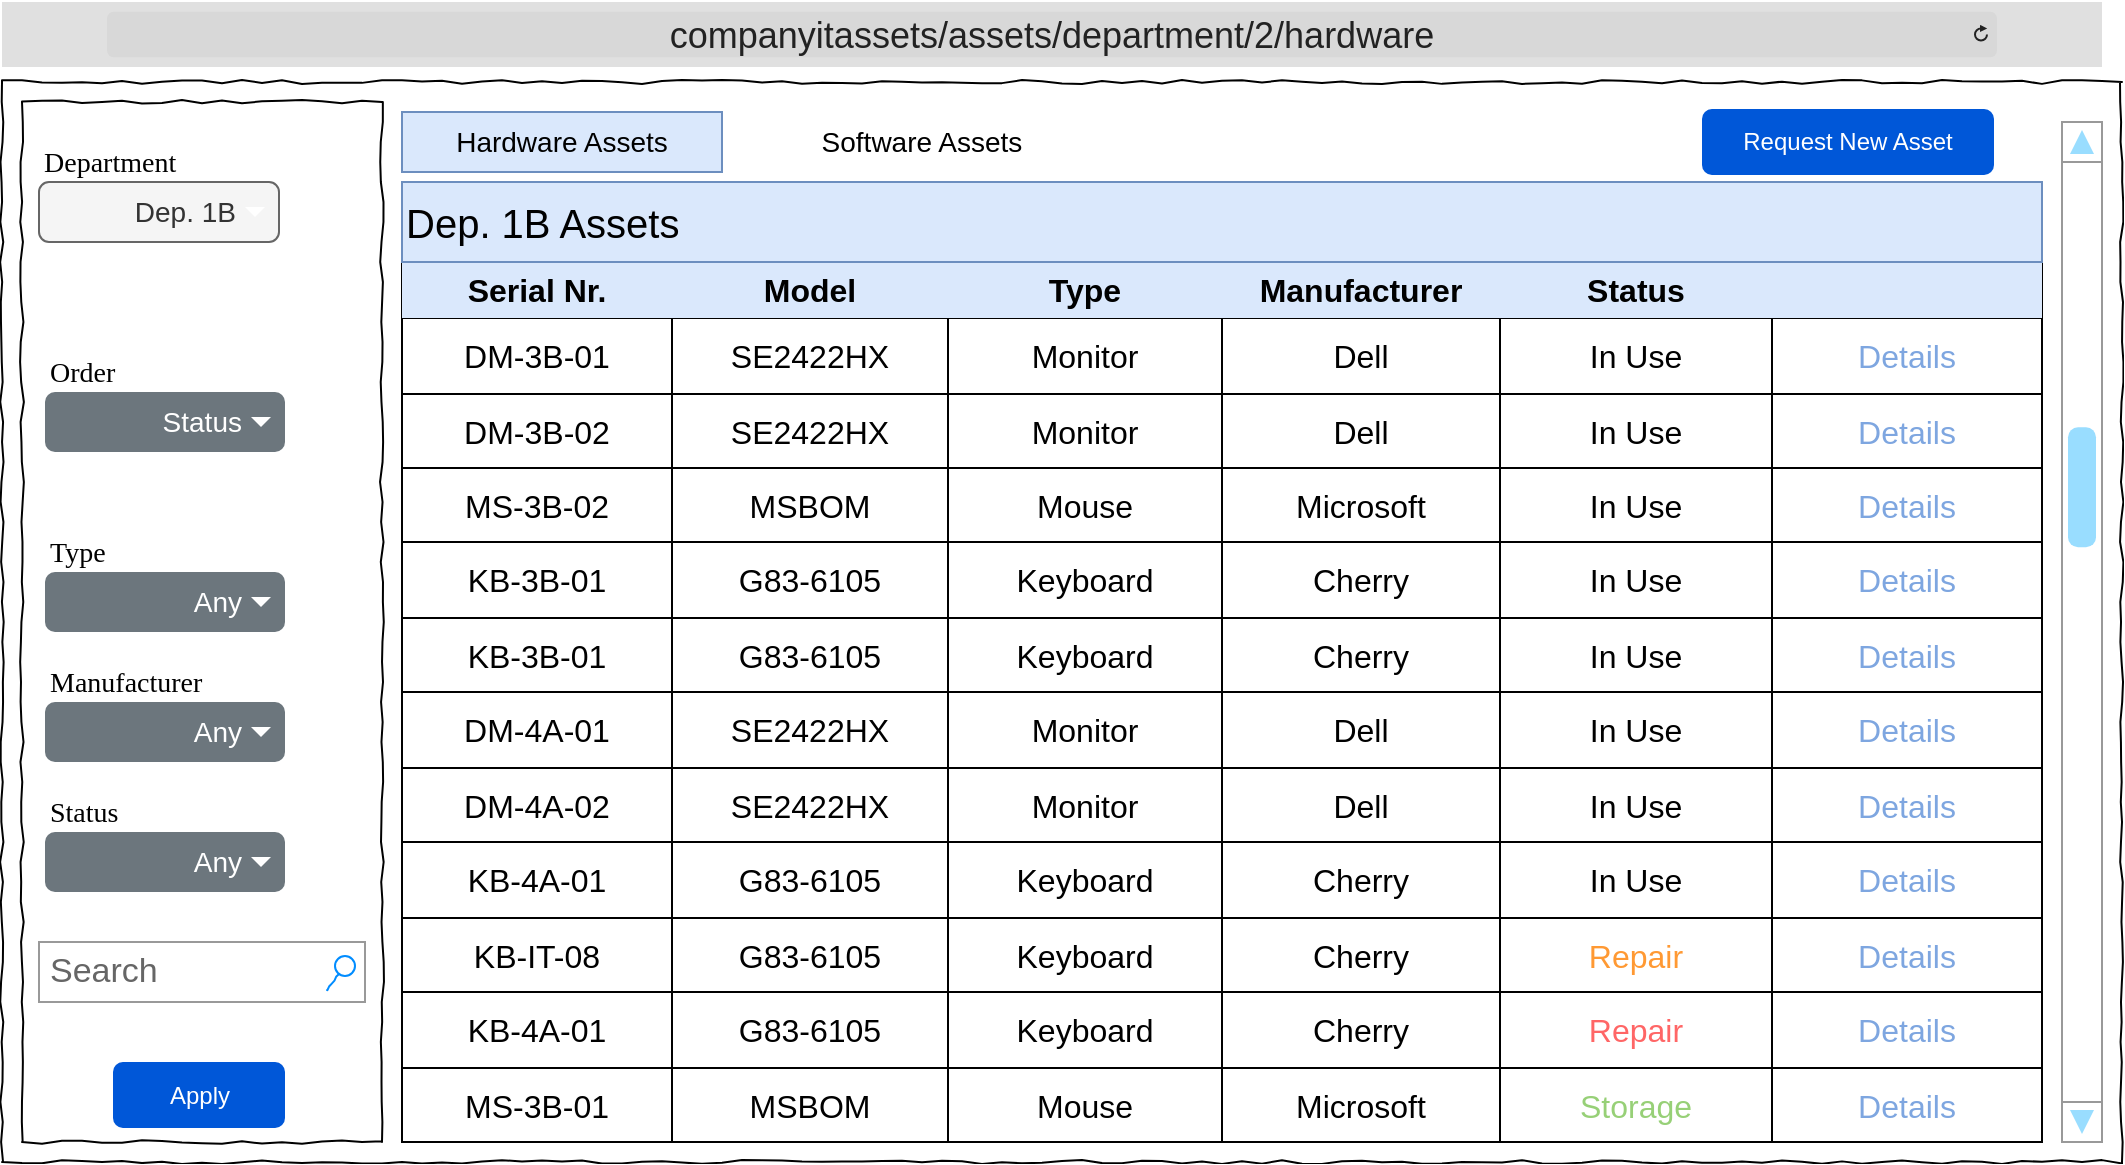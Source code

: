 <mxfile version="26.0.11">
  <diagram name="Page-1" id="03018318-947c-dd8e-b7a3-06fadd420f32">
    <mxGraphModel dx="3354" dy="1258" grid="1" gridSize="10" guides="1" tooltips="1" connect="1" arrows="1" fold="1" page="1" pageScale="1" pageWidth="1100" pageHeight="850" background="none" math="0" shadow="0">
      <root>
        <mxCell id="0" />
        <mxCell id="1" parent="0" />
        <mxCell id="677b7b8949515195-10" value="" style="whiteSpace=wrap;html=1;rounded=0;shadow=0;labelBackgroundColor=none;strokeWidth=1;fillColor=none;fontFamily=Verdana;fontSize=12;align=center;comic=1;" parent="1" vertex="1">
          <mxGeometry x="30" y="50" width="180" height="520" as="geometry" />
        </mxCell>
        <mxCell id="677b7b8949515195-1" value="" style="whiteSpace=wrap;html=1;rounded=0;shadow=0;labelBackgroundColor=none;strokeColor=#000000;strokeWidth=1;fillColor=none;fontFamily=Verdana;fontSize=12;fontColor=#000000;align=center;comic=1;" parent="1" vertex="1">
          <mxGeometry x="20" y="40" width="1060" height="540" as="geometry" />
        </mxCell>
        <mxCell id="677b7b8949515195-3" value="Search" style="strokeWidth=1;shadow=0;dashed=0;align=center;html=1;shape=mxgraph.mockup.forms.searchBox;strokeColor=#999999;mainText=;strokeColor2=#008cff;fontColor=#666666;fontSize=17;align=left;spacingLeft=3;rounded=0;labelBackgroundColor=none;comic=1;" parent="1" vertex="1">
          <mxGeometry x="38.5" y="470" width="163" height="30" as="geometry" />
        </mxCell>
        <mxCell id="q4BZEvWAXVgxHDnkbYNj-4" value="" style="shape=table;startSize=0;container=1;collapsible=0;childLayout=tableLayout;strokeColor=default;fontSize=16;fontStyle=1" parent="1" vertex="1">
          <mxGeometry x="220" y="130" width="820" height="440" as="geometry" />
        </mxCell>
        <mxCell id="q4BZEvWAXVgxHDnkbYNj-5" value="" style="shape=tableRow;horizontal=0;startSize=0;swimlaneHead=0;swimlaneBody=0;strokeColor=inherit;top=0;left=0;bottom=0;right=0;collapsible=0;dropTarget=0;fillColor=none;points=[[0,0.5],[1,0.5]];portConstraint=eastwest;fontSize=16;" parent="q4BZEvWAXVgxHDnkbYNj-4" vertex="1">
          <mxGeometry width="820" height="28" as="geometry" />
        </mxCell>
        <mxCell id="q4BZEvWAXVgxHDnkbYNj-26" value="&lt;b&gt;Serial Nr.&lt;/b&gt;" style="shape=partialRectangle;html=1;whiteSpace=wrap;connectable=0;strokeColor=#6c8ebf;overflow=hidden;fillColor=#dae8fc;top=0;left=0;bottom=0;right=0;pointerEvents=1;fontSize=16;" parent="q4BZEvWAXVgxHDnkbYNj-5" vertex="1">
          <mxGeometry width="135" height="28" as="geometry">
            <mxRectangle width="135" height="28" as="alternateBounds" />
          </mxGeometry>
        </mxCell>
        <mxCell id="q4BZEvWAXVgxHDnkbYNj-6" value="&lt;b&gt;Model&lt;/b&gt;" style="shape=partialRectangle;html=1;whiteSpace=wrap;connectable=0;strokeColor=#6c8ebf;overflow=hidden;fillColor=#dae8fc;top=0;left=0;bottom=0;right=0;pointerEvents=1;fontSize=16;" parent="q4BZEvWAXVgxHDnkbYNj-5" vertex="1">
          <mxGeometry x="135" width="138" height="28" as="geometry">
            <mxRectangle width="138" height="28" as="alternateBounds" />
          </mxGeometry>
        </mxCell>
        <mxCell id="q4BZEvWAXVgxHDnkbYNj-29" value="&lt;b&gt;Type&lt;/b&gt;" style="shape=partialRectangle;html=1;whiteSpace=wrap;connectable=0;strokeColor=#6c8ebf;overflow=hidden;fillColor=#dae8fc;top=0;left=0;bottom=0;right=0;pointerEvents=1;fontSize=16;" parent="q4BZEvWAXVgxHDnkbYNj-5" vertex="1">
          <mxGeometry x="273" width="137" height="28" as="geometry">
            <mxRectangle width="137" height="28" as="alternateBounds" />
          </mxGeometry>
        </mxCell>
        <mxCell id="q4BZEvWAXVgxHDnkbYNj-7" value="&lt;b&gt;Manufacturer&lt;/b&gt;" style="shape=partialRectangle;html=1;whiteSpace=wrap;connectable=0;strokeColor=#6c8ebf;overflow=hidden;fillColor=#dae8fc;top=0;left=0;bottom=0;right=0;pointerEvents=1;fontSize=16;" parent="q4BZEvWAXVgxHDnkbYNj-5" vertex="1">
          <mxGeometry x="410" width="139" height="28" as="geometry">
            <mxRectangle width="139" height="28" as="alternateBounds" />
          </mxGeometry>
        </mxCell>
        <mxCell id="q4BZEvWAXVgxHDnkbYNj-8" value="&lt;b&gt;Status&lt;/b&gt;" style="shape=partialRectangle;html=1;whiteSpace=wrap;connectable=0;strokeColor=#6c8ebf;overflow=hidden;fillColor=#dae8fc;top=0;left=0;bottom=0;right=0;pointerEvents=1;fontSize=16;" parent="q4BZEvWAXVgxHDnkbYNj-5" vertex="1">
          <mxGeometry x="549" width="136" height="28" as="geometry">
            <mxRectangle width="136" height="28" as="alternateBounds" />
          </mxGeometry>
        </mxCell>
        <mxCell id="q4BZEvWAXVgxHDnkbYNj-20" style="shape=partialRectangle;html=1;whiteSpace=wrap;connectable=0;strokeColor=#6c8ebf;overflow=hidden;fillColor=#dae8fc;top=0;left=0;bottom=0;right=0;pointerEvents=1;fontSize=16;" parent="q4BZEvWAXVgxHDnkbYNj-5" vertex="1">
          <mxGeometry x="685" width="135" height="28" as="geometry">
            <mxRectangle width="135" height="28" as="alternateBounds" />
          </mxGeometry>
        </mxCell>
        <mxCell id="q4BZEvWAXVgxHDnkbYNj-9" value="" style="shape=tableRow;horizontal=0;startSize=0;swimlaneHead=0;swimlaneBody=0;strokeColor=inherit;top=0;left=0;bottom=0;right=0;collapsible=0;dropTarget=0;fillColor=none;points=[[0,0.5],[1,0.5]];portConstraint=eastwest;fontSize=16;" parent="q4BZEvWAXVgxHDnkbYNj-4" vertex="1">
          <mxGeometry y="28" width="820" height="38" as="geometry" />
        </mxCell>
        <mxCell id="q4BZEvWAXVgxHDnkbYNj-27" value="DM-3B-01" style="shape=partialRectangle;html=1;whiteSpace=wrap;connectable=0;strokeColor=inherit;overflow=hidden;fillColor=none;top=0;left=0;bottom=0;right=0;pointerEvents=1;fontSize=16;" parent="q4BZEvWAXVgxHDnkbYNj-9" vertex="1">
          <mxGeometry width="135" height="38" as="geometry">
            <mxRectangle width="135" height="38" as="alternateBounds" />
          </mxGeometry>
        </mxCell>
        <mxCell id="q4BZEvWAXVgxHDnkbYNj-10" value="SE2422HX" style="shape=partialRectangle;html=1;whiteSpace=wrap;connectable=0;strokeColor=inherit;overflow=hidden;fillColor=none;top=0;left=0;bottom=0;right=0;pointerEvents=1;fontSize=16;" parent="q4BZEvWAXVgxHDnkbYNj-9" vertex="1">
          <mxGeometry x="135" width="138" height="38" as="geometry">
            <mxRectangle width="138" height="38" as="alternateBounds" />
          </mxGeometry>
        </mxCell>
        <mxCell id="q4BZEvWAXVgxHDnkbYNj-30" value="Monitor" style="shape=partialRectangle;html=1;whiteSpace=wrap;connectable=0;strokeColor=inherit;overflow=hidden;fillColor=none;top=0;left=0;bottom=0;right=0;pointerEvents=1;fontSize=16;" parent="q4BZEvWAXVgxHDnkbYNj-9" vertex="1">
          <mxGeometry x="273" width="137" height="38" as="geometry">
            <mxRectangle width="137" height="38" as="alternateBounds" />
          </mxGeometry>
        </mxCell>
        <mxCell id="q4BZEvWAXVgxHDnkbYNj-11" value="Dell" style="shape=partialRectangle;html=1;whiteSpace=wrap;connectable=0;strokeColor=inherit;overflow=hidden;fillColor=none;top=0;left=0;bottom=0;right=0;pointerEvents=1;fontSize=16;" parent="q4BZEvWAXVgxHDnkbYNj-9" vertex="1">
          <mxGeometry x="410" width="139" height="38" as="geometry">
            <mxRectangle width="139" height="38" as="alternateBounds" />
          </mxGeometry>
        </mxCell>
        <mxCell id="q4BZEvWAXVgxHDnkbYNj-12" value="In Use" style="shape=partialRectangle;html=1;whiteSpace=wrap;connectable=0;strokeColor=inherit;overflow=hidden;fillColor=none;top=0;left=0;bottom=0;right=0;pointerEvents=1;fontSize=16;" parent="q4BZEvWAXVgxHDnkbYNj-9" vertex="1">
          <mxGeometry x="549" width="136" height="38" as="geometry">
            <mxRectangle width="136" height="38" as="alternateBounds" />
          </mxGeometry>
        </mxCell>
        <mxCell id="q4BZEvWAXVgxHDnkbYNj-21" value="&lt;font color=&quot;#7ea6e0&quot;&gt;Details&lt;/font&gt;" style="shape=partialRectangle;html=1;whiteSpace=wrap;connectable=0;strokeColor=inherit;overflow=hidden;fillColor=none;top=0;left=0;bottom=0;right=0;pointerEvents=1;fontSize=16;" parent="q4BZEvWAXVgxHDnkbYNj-9" vertex="1">
          <mxGeometry x="685" width="135" height="38" as="geometry">
            <mxRectangle width="135" height="38" as="alternateBounds" />
          </mxGeometry>
        </mxCell>
        <mxCell id="q4BZEvWAXVgxHDnkbYNj-13" value="" style="shape=tableRow;horizontal=0;startSize=0;swimlaneHead=0;swimlaneBody=0;strokeColor=inherit;top=0;left=0;bottom=0;right=0;collapsible=0;dropTarget=0;fillColor=none;points=[[0,0.5],[1,0.5]];portConstraint=eastwest;fontSize=16;" parent="q4BZEvWAXVgxHDnkbYNj-4" vertex="1">
          <mxGeometry y="66" width="820" height="37" as="geometry" />
        </mxCell>
        <mxCell id="q4BZEvWAXVgxHDnkbYNj-28" value="DM-3B-02" style="shape=partialRectangle;html=1;whiteSpace=wrap;connectable=0;strokeColor=inherit;overflow=hidden;fillColor=none;top=0;left=0;bottom=0;right=0;pointerEvents=1;fontSize=16;" parent="q4BZEvWAXVgxHDnkbYNj-13" vertex="1">
          <mxGeometry width="135" height="37" as="geometry">
            <mxRectangle width="135" height="37" as="alternateBounds" />
          </mxGeometry>
        </mxCell>
        <mxCell id="q4BZEvWAXVgxHDnkbYNj-14" value="SE2422HX" style="shape=partialRectangle;html=1;whiteSpace=wrap;connectable=0;strokeColor=inherit;overflow=hidden;fillColor=none;top=0;left=0;bottom=0;right=0;pointerEvents=1;fontSize=16;" parent="q4BZEvWAXVgxHDnkbYNj-13" vertex="1">
          <mxGeometry x="135" width="138" height="37" as="geometry">
            <mxRectangle width="138" height="37" as="alternateBounds" />
          </mxGeometry>
        </mxCell>
        <mxCell id="q4BZEvWAXVgxHDnkbYNj-31" value="Monitor" style="shape=partialRectangle;html=1;whiteSpace=wrap;connectable=0;strokeColor=inherit;overflow=hidden;fillColor=none;top=0;left=0;bottom=0;right=0;pointerEvents=1;fontSize=16;" parent="q4BZEvWAXVgxHDnkbYNj-13" vertex="1">
          <mxGeometry x="273" width="137" height="37" as="geometry">
            <mxRectangle width="137" height="37" as="alternateBounds" />
          </mxGeometry>
        </mxCell>
        <mxCell id="q4BZEvWAXVgxHDnkbYNj-15" value="Dell" style="shape=partialRectangle;html=1;whiteSpace=wrap;connectable=0;strokeColor=inherit;overflow=hidden;fillColor=none;top=0;left=0;bottom=0;right=0;pointerEvents=1;fontSize=16;" parent="q4BZEvWAXVgxHDnkbYNj-13" vertex="1">
          <mxGeometry x="410" width="139" height="37" as="geometry">
            <mxRectangle width="139" height="37" as="alternateBounds" />
          </mxGeometry>
        </mxCell>
        <mxCell id="q4BZEvWAXVgxHDnkbYNj-16" value="In Use" style="shape=partialRectangle;html=1;whiteSpace=wrap;connectable=0;strokeColor=inherit;overflow=hidden;fillColor=none;top=0;left=0;bottom=0;right=0;pointerEvents=1;fontSize=16;" parent="q4BZEvWAXVgxHDnkbYNj-13" vertex="1">
          <mxGeometry x="549" width="136" height="37" as="geometry">
            <mxRectangle width="136" height="37" as="alternateBounds" />
          </mxGeometry>
        </mxCell>
        <mxCell id="q4BZEvWAXVgxHDnkbYNj-22" value="&lt;span style=&quot;color: rgb(126, 166, 224);&quot;&gt;Details&lt;/span&gt;" style="shape=partialRectangle;html=1;whiteSpace=wrap;connectable=0;strokeColor=inherit;overflow=hidden;fillColor=none;top=0;left=0;bottom=0;right=0;pointerEvents=1;fontSize=16;" parent="q4BZEvWAXVgxHDnkbYNj-13" vertex="1">
          <mxGeometry x="685" width="135" height="37" as="geometry">
            <mxRectangle width="135" height="37" as="alternateBounds" />
          </mxGeometry>
        </mxCell>
        <mxCell id="q4BZEvWAXVgxHDnkbYNj-32" style="shape=tableRow;horizontal=0;startSize=0;swimlaneHead=0;swimlaneBody=0;strokeColor=inherit;top=0;left=0;bottom=0;right=0;collapsible=0;dropTarget=0;fillColor=none;points=[[0,0.5],[1,0.5]];portConstraint=eastwest;fontSize=16;" parent="q4BZEvWAXVgxHDnkbYNj-4" vertex="1">
          <mxGeometry y="103" width="820" height="37" as="geometry" />
        </mxCell>
        <mxCell id="q4BZEvWAXVgxHDnkbYNj-33" value="MS-3B-02" style="shape=partialRectangle;html=1;whiteSpace=wrap;connectable=0;strokeColor=inherit;overflow=hidden;fillColor=none;top=0;left=0;bottom=0;right=0;pointerEvents=1;fontSize=16;" parent="q4BZEvWAXVgxHDnkbYNj-32" vertex="1">
          <mxGeometry width="135" height="37" as="geometry">
            <mxRectangle width="135" height="37" as="alternateBounds" />
          </mxGeometry>
        </mxCell>
        <mxCell id="q4BZEvWAXVgxHDnkbYNj-34" value="MSBOM" style="shape=partialRectangle;html=1;whiteSpace=wrap;connectable=0;strokeColor=inherit;overflow=hidden;fillColor=none;top=0;left=0;bottom=0;right=0;pointerEvents=1;fontSize=16;" parent="q4BZEvWAXVgxHDnkbYNj-32" vertex="1">
          <mxGeometry x="135" width="138" height="37" as="geometry">
            <mxRectangle width="138" height="37" as="alternateBounds" />
          </mxGeometry>
        </mxCell>
        <mxCell id="q4BZEvWAXVgxHDnkbYNj-35" value="Mouse" style="shape=partialRectangle;html=1;whiteSpace=wrap;connectable=0;strokeColor=inherit;overflow=hidden;fillColor=none;top=0;left=0;bottom=0;right=0;pointerEvents=1;fontSize=16;" parent="q4BZEvWAXVgxHDnkbYNj-32" vertex="1">
          <mxGeometry x="273" width="137" height="37" as="geometry">
            <mxRectangle width="137" height="37" as="alternateBounds" />
          </mxGeometry>
        </mxCell>
        <mxCell id="q4BZEvWAXVgxHDnkbYNj-36" value="Microsoft" style="shape=partialRectangle;html=1;whiteSpace=wrap;connectable=0;strokeColor=inherit;overflow=hidden;fillColor=none;top=0;left=0;bottom=0;right=0;pointerEvents=1;fontSize=16;" parent="q4BZEvWAXVgxHDnkbYNj-32" vertex="1">
          <mxGeometry x="410" width="139" height="37" as="geometry">
            <mxRectangle width="139" height="37" as="alternateBounds" />
          </mxGeometry>
        </mxCell>
        <mxCell id="q4BZEvWAXVgxHDnkbYNj-37" value="In Use" style="shape=partialRectangle;html=1;whiteSpace=wrap;connectable=0;strokeColor=inherit;overflow=hidden;fillColor=none;top=0;left=0;bottom=0;right=0;pointerEvents=1;fontSize=16;" parent="q4BZEvWAXVgxHDnkbYNj-32" vertex="1">
          <mxGeometry x="549" width="136" height="37" as="geometry">
            <mxRectangle width="136" height="37" as="alternateBounds" />
          </mxGeometry>
        </mxCell>
        <mxCell id="q4BZEvWAXVgxHDnkbYNj-39" value="&lt;span style=&quot;color: rgb(126, 166, 224);&quot;&gt;Details&lt;/span&gt;" style="shape=partialRectangle;html=1;whiteSpace=wrap;connectable=0;strokeColor=inherit;overflow=hidden;fillColor=none;top=0;left=0;bottom=0;right=0;pointerEvents=1;fontSize=16;" parent="q4BZEvWAXVgxHDnkbYNj-32" vertex="1">
          <mxGeometry x="685" width="135" height="37" as="geometry">
            <mxRectangle width="135" height="37" as="alternateBounds" />
          </mxGeometry>
        </mxCell>
        <mxCell id="q4BZEvWAXVgxHDnkbYNj-40" style="shape=tableRow;horizontal=0;startSize=0;swimlaneHead=0;swimlaneBody=0;strokeColor=inherit;top=0;left=0;bottom=0;right=0;collapsible=0;dropTarget=0;fillColor=none;points=[[0,0.5],[1,0.5]];portConstraint=eastwest;fontSize=16;" parent="q4BZEvWAXVgxHDnkbYNj-4" vertex="1">
          <mxGeometry y="140" width="820" height="38" as="geometry" />
        </mxCell>
        <mxCell id="q4BZEvWAXVgxHDnkbYNj-41" value="KB-3B-01" style="shape=partialRectangle;html=1;whiteSpace=wrap;connectable=0;strokeColor=inherit;overflow=hidden;fillColor=none;top=0;left=0;bottom=0;right=0;pointerEvents=1;fontSize=16;" parent="q4BZEvWAXVgxHDnkbYNj-40" vertex="1">
          <mxGeometry width="135" height="38" as="geometry">
            <mxRectangle width="135" height="38" as="alternateBounds" />
          </mxGeometry>
        </mxCell>
        <mxCell id="q4BZEvWAXVgxHDnkbYNj-42" value="G83-6105" style="shape=partialRectangle;html=1;whiteSpace=wrap;connectable=0;strokeColor=inherit;overflow=hidden;fillColor=none;top=0;left=0;bottom=0;right=0;pointerEvents=1;fontSize=16;" parent="q4BZEvWAXVgxHDnkbYNj-40" vertex="1">
          <mxGeometry x="135" width="138" height="38" as="geometry">
            <mxRectangle width="138" height="38" as="alternateBounds" />
          </mxGeometry>
        </mxCell>
        <mxCell id="q4BZEvWAXVgxHDnkbYNj-43" value="Keyboard" style="shape=partialRectangle;html=1;whiteSpace=wrap;connectable=0;strokeColor=inherit;overflow=hidden;fillColor=none;top=0;left=0;bottom=0;right=0;pointerEvents=1;fontSize=16;" parent="q4BZEvWAXVgxHDnkbYNj-40" vertex="1">
          <mxGeometry x="273" width="137" height="38" as="geometry">
            <mxRectangle width="137" height="38" as="alternateBounds" />
          </mxGeometry>
        </mxCell>
        <mxCell id="q4BZEvWAXVgxHDnkbYNj-44" value="Cherry" style="shape=partialRectangle;html=1;whiteSpace=wrap;connectable=0;strokeColor=inherit;overflow=hidden;fillColor=none;top=0;left=0;bottom=0;right=0;pointerEvents=1;fontSize=16;" parent="q4BZEvWAXVgxHDnkbYNj-40" vertex="1">
          <mxGeometry x="410" width="139" height="38" as="geometry">
            <mxRectangle width="139" height="38" as="alternateBounds" />
          </mxGeometry>
        </mxCell>
        <mxCell id="q4BZEvWAXVgxHDnkbYNj-45" value="In Use" style="shape=partialRectangle;html=1;whiteSpace=wrap;connectable=0;strokeColor=inherit;overflow=hidden;fillColor=none;top=0;left=0;bottom=0;right=0;pointerEvents=1;fontSize=16;" parent="q4BZEvWAXVgxHDnkbYNj-40" vertex="1">
          <mxGeometry x="549" width="136" height="38" as="geometry">
            <mxRectangle width="136" height="38" as="alternateBounds" />
          </mxGeometry>
        </mxCell>
        <mxCell id="q4BZEvWAXVgxHDnkbYNj-47" value="&lt;font color=&quot;#7ea6e0&quot;&gt;Details&lt;/font&gt;" style="shape=partialRectangle;html=1;whiteSpace=wrap;connectable=0;strokeColor=inherit;overflow=hidden;fillColor=none;top=0;left=0;bottom=0;right=0;pointerEvents=1;fontSize=16;" parent="q4BZEvWAXVgxHDnkbYNj-40" vertex="1">
          <mxGeometry x="685" width="135" height="38" as="geometry">
            <mxRectangle width="135" height="38" as="alternateBounds" />
          </mxGeometry>
        </mxCell>
        <mxCell id="q4BZEvWAXVgxHDnkbYNj-48" style="shape=tableRow;horizontal=0;startSize=0;swimlaneHead=0;swimlaneBody=0;strokeColor=inherit;top=0;left=0;bottom=0;right=0;collapsible=0;dropTarget=0;fillColor=none;points=[[0,0.5],[1,0.5]];portConstraint=eastwest;fontSize=16;" parent="q4BZEvWAXVgxHDnkbYNj-4" vertex="1">
          <mxGeometry y="178" width="820" height="37" as="geometry" />
        </mxCell>
        <mxCell id="q4BZEvWAXVgxHDnkbYNj-49" value="KB-3B-01" style="shape=partialRectangle;html=1;whiteSpace=wrap;connectable=0;strokeColor=inherit;overflow=hidden;fillColor=none;top=0;left=0;bottom=0;right=0;pointerEvents=1;fontSize=16;" parent="q4BZEvWAXVgxHDnkbYNj-48" vertex="1">
          <mxGeometry width="135" height="37" as="geometry">
            <mxRectangle width="135" height="37" as="alternateBounds" />
          </mxGeometry>
        </mxCell>
        <mxCell id="q4BZEvWAXVgxHDnkbYNj-50" value="G83-6105" style="shape=partialRectangle;html=1;whiteSpace=wrap;connectable=0;strokeColor=inherit;overflow=hidden;fillColor=none;top=0;left=0;bottom=0;right=0;pointerEvents=1;fontSize=16;" parent="q4BZEvWAXVgxHDnkbYNj-48" vertex="1">
          <mxGeometry x="135" width="138" height="37" as="geometry">
            <mxRectangle width="138" height="37" as="alternateBounds" />
          </mxGeometry>
        </mxCell>
        <mxCell id="q4BZEvWAXVgxHDnkbYNj-51" value="Keyboard" style="shape=partialRectangle;html=1;whiteSpace=wrap;connectable=0;strokeColor=inherit;overflow=hidden;fillColor=none;top=0;left=0;bottom=0;right=0;pointerEvents=1;fontSize=16;" parent="q4BZEvWAXVgxHDnkbYNj-48" vertex="1">
          <mxGeometry x="273" width="137" height="37" as="geometry">
            <mxRectangle width="137" height="37" as="alternateBounds" />
          </mxGeometry>
        </mxCell>
        <mxCell id="q4BZEvWAXVgxHDnkbYNj-52" value="Cherry" style="shape=partialRectangle;html=1;whiteSpace=wrap;connectable=0;strokeColor=inherit;overflow=hidden;fillColor=none;top=0;left=0;bottom=0;right=0;pointerEvents=1;fontSize=16;" parent="q4BZEvWAXVgxHDnkbYNj-48" vertex="1">
          <mxGeometry x="410" width="139" height="37" as="geometry">
            <mxRectangle width="139" height="37" as="alternateBounds" />
          </mxGeometry>
        </mxCell>
        <mxCell id="q4BZEvWAXVgxHDnkbYNj-53" value="In Use" style="shape=partialRectangle;html=1;whiteSpace=wrap;connectable=0;strokeColor=inherit;overflow=hidden;fillColor=none;top=0;left=0;bottom=0;right=0;pointerEvents=1;fontSize=16;" parent="q4BZEvWAXVgxHDnkbYNj-48" vertex="1">
          <mxGeometry x="549" width="136" height="37" as="geometry">
            <mxRectangle width="136" height="37" as="alternateBounds" />
          </mxGeometry>
        </mxCell>
        <mxCell id="q4BZEvWAXVgxHDnkbYNj-55" value="&lt;font color=&quot;#7ea6e0&quot;&gt;Details&lt;/font&gt;" style="shape=partialRectangle;html=1;whiteSpace=wrap;connectable=0;strokeColor=inherit;overflow=hidden;fillColor=none;top=0;left=0;bottom=0;right=0;pointerEvents=1;fontSize=16;" parent="q4BZEvWAXVgxHDnkbYNj-48" vertex="1">
          <mxGeometry x="685" width="135" height="37" as="geometry">
            <mxRectangle width="135" height="37" as="alternateBounds" />
          </mxGeometry>
        </mxCell>
        <mxCell id="q4BZEvWAXVgxHDnkbYNj-56" style="shape=tableRow;horizontal=0;startSize=0;swimlaneHead=0;swimlaneBody=0;strokeColor=inherit;top=0;left=0;bottom=0;right=0;collapsible=0;dropTarget=0;fillColor=none;points=[[0,0.5],[1,0.5]];portConstraint=eastwest;fontSize=16;" parent="q4BZEvWAXVgxHDnkbYNj-4" vertex="1">
          <mxGeometry y="215" width="820" height="38" as="geometry" />
        </mxCell>
        <mxCell id="q4BZEvWAXVgxHDnkbYNj-57" value="DM-4A-01" style="shape=partialRectangle;html=1;whiteSpace=wrap;connectable=0;strokeColor=inherit;overflow=hidden;fillColor=none;top=0;left=0;bottom=0;right=0;pointerEvents=1;fontSize=16;" parent="q4BZEvWAXVgxHDnkbYNj-56" vertex="1">
          <mxGeometry width="135" height="38" as="geometry">
            <mxRectangle width="135" height="38" as="alternateBounds" />
          </mxGeometry>
        </mxCell>
        <mxCell id="q4BZEvWAXVgxHDnkbYNj-58" value="SE2422HX" style="shape=partialRectangle;html=1;whiteSpace=wrap;connectable=0;strokeColor=inherit;overflow=hidden;fillColor=none;top=0;left=0;bottom=0;right=0;pointerEvents=1;fontSize=16;" parent="q4BZEvWAXVgxHDnkbYNj-56" vertex="1">
          <mxGeometry x="135" width="138" height="38" as="geometry">
            <mxRectangle width="138" height="38" as="alternateBounds" />
          </mxGeometry>
        </mxCell>
        <mxCell id="q4BZEvWAXVgxHDnkbYNj-59" value="Monitor" style="shape=partialRectangle;html=1;whiteSpace=wrap;connectable=0;strokeColor=inherit;overflow=hidden;fillColor=none;top=0;left=0;bottom=0;right=0;pointerEvents=1;fontSize=16;" parent="q4BZEvWAXVgxHDnkbYNj-56" vertex="1">
          <mxGeometry x="273" width="137" height="38" as="geometry">
            <mxRectangle width="137" height="38" as="alternateBounds" />
          </mxGeometry>
        </mxCell>
        <mxCell id="q4BZEvWAXVgxHDnkbYNj-60" value="Dell" style="shape=partialRectangle;html=1;whiteSpace=wrap;connectable=0;strokeColor=inherit;overflow=hidden;fillColor=none;top=0;left=0;bottom=0;right=0;pointerEvents=1;fontSize=16;" parent="q4BZEvWAXVgxHDnkbYNj-56" vertex="1">
          <mxGeometry x="410" width="139" height="38" as="geometry">
            <mxRectangle width="139" height="38" as="alternateBounds" />
          </mxGeometry>
        </mxCell>
        <mxCell id="q4BZEvWAXVgxHDnkbYNj-61" value="In Use" style="shape=partialRectangle;html=1;whiteSpace=wrap;connectable=0;strokeColor=inherit;overflow=hidden;fillColor=none;top=0;left=0;bottom=0;right=0;pointerEvents=1;fontSize=16;" parent="q4BZEvWAXVgxHDnkbYNj-56" vertex="1">
          <mxGeometry x="549" width="136" height="38" as="geometry">
            <mxRectangle width="136" height="38" as="alternateBounds" />
          </mxGeometry>
        </mxCell>
        <mxCell id="q4BZEvWAXVgxHDnkbYNj-63" value="&lt;span style=&quot;color: rgb(126, 166, 224);&quot;&gt;Details&lt;/span&gt;" style="shape=partialRectangle;html=1;whiteSpace=wrap;connectable=0;strokeColor=inherit;overflow=hidden;fillColor=none;top=0;left=0;bottom=0;right=0;pointerEvents=1;fontSize=16;" parent="q4BZEvWAXVgxHDnkbYNj-56" vertex="1">
          <mxGeometry x="685" width="135" height="38" as="geometry">
            <mxRectangle width="135" height="38" as="alternateBounds" />
          </mxGeometry>
        </mxCell>
        <mxCell id="q4BZEvWAXVgxHDnkbYNj-64" style="shape=tableRow;horizontal=0;startSize=0;swimlaneHead=0;swimlaneBody=0;strokeColor=inherit;top=0;left=0;bottom=0;right=0;collapsible=0;dropTarget=0;fillColor=none;points=[[0,0.5],[1,0.5]];portConstraint=eastwest;fontSize=16;" parent="q4BZEvWAXVgxHDnkbYNj-4" vertex="1">
          <mxGeometry y="253" width="820" height="37" as="geometry" />
        </mxCell>
        <mxCell id="q4BZEvWAXVgxHDnkbYNj-65" value="DM-4A-02" style="shape=partialRectangle;html=1;whiteSpace=wrap;connectable=0;strokeColor=inherit;overflow=hidden;fillColor=none;top=0;left=0;bottom=0;right=0;pointerEvents=1;fontSize=16;" parent="q4BZEvWAXVgxHDnkbYNj-64" vertex="1">
          <mxGeometry width="135" height="37" as="geometry">
            <mxRectangle width="135" height="37" as="alternateBounds" />
          </mxGeometry>
        </mxCell>
        <mxCell id="q4BZEvWAXVgxHDnkbYNj-66" value="SE2422HX" style="shape=partialRectangle;html=1;whiteSpace=wrap;connectable=0;strokeColor=inherit;overflow=hidden;fillColor=none;top=0;left=0;bottom=0;right=0;pointerEvents=1;fontSize=16;" parent="q4BZEvWAXVgxHDnkbYNj-64" vertex="1">
          <mxGeometry x="135" width="138" height="37" as="geometry">
            <mxRectangle width="138" height="37" as="alternateBounds" />
          </mxGeometry>
        </mxCell>
        <mxCell id="q4BZEvWAXVgxHDnkbYNj-67" value="Monitor" style="shape=partialRectangle;html=1;whiteSpace=wrap;connectable=0;strokeColor=inherit;overflow=hidden;fillColor=none;top=0;left=0;bottom=0;right=0;pointerEvents=1;fontSize=16;" parent="q4BZEvWAXVgxHDnkbYNj-64" vertex="1">
          <mxGeometry x="273" width="137" height="37" as="geometry">
            <mxRectangle width="137" height="37" as="alternateBounds" />
          </mxGeometry>
        </mxCell>
        <mxCell id="q4BZEvWAXVgxHDnkbYNj-68" value="Dell" style="shape=partialRectangle;html=1;whiteSpace=wrap;connectable=0;strokeColor=inherit;overflow=hidden;fillColor=none;top=0;left=0;bottom=0;right=0;pointerEvents=1;fontSize=16;" parent="q4BZEvWAXVgxHDnkbYNj-64" vertex="1">
          <mxGeometry x="410" width="139" height="37" as="geometry">
            <mxRectangle width="139" height="37" as="alternateBounds" />
          </mxGeometry>
        </mxCell>
        <mxCell id="q4BZEvWAXVgxHDnkbYNj-69" value="In Use" style="shape=partialRectangle;html=1;whiteSpace=wrap;connectable=0;strokeColor=inherit;overflow=hidden;fillColor=none;top=0;left=0;bottom=0;right=0;pointerEvents=1;fontSize=16;" parent="q4BZEvWAXVgxHDnkbYNj-64" vertex="1">
          <mxGeometry x="549" width="136" height="37" as="geometry">
            <mxRectangle width="136" height="37" as="alternateBounds" />
          </mxGeometry>
        </mxCell>
        <mxCell id="q4BZEvWAXVgxHDnkbYNj-71" value="&lt;span style=&quot;color: rgb(126, 166, 224);&quot;&gt;Details&lt;/span&gt;" style="shape=partialRectangle;html=1;whiteSpace=wrap;connectable=0;strokeColor=inherit;overflow=hidden;fillColor=none;top=0;left=0;bottom=0;right=0;pointerEvents=1;fontSize=16;" parent="q4BZEvWAXVgxHDnkbYNj-64" vertex="1">
          <mxGeometry x="685" width="135" height="37" as="geometry">
            <mxRectangle width="135" height="37" as="alternateBounds" />
          </mxGeometry>
        </mxCell>
        <mxCell id="q4BZEvWAXVgxHDnkbYNj-72" style="shape=tableRow;horizontal=0;startSize=0;swimlaneHead=0;swimlaneBody=0;strokeColor=inherit;top=0;left=0;bottom=0;right=0;collapsible=0;dropTarget=0;fillColor=none;points=[[0,0.5],[1,0.5]];portConstraint=eastwest;fontSize=16;" parent="q4BZEvWAXVgxHDnkbYNj-4" vertex="1">
          <mxGeometry y="290" width="820" height="38" as="geometry" />
        </mxCell>
        <mxCell id="q4BZEvWAXVgxHDnkbYNj-73" value="KB-4A-01" style="shape=partialRectangle;html=1;whiteSpace=wrap;connectable=0;strokeColor=inherit;overflow=hidden;fillColor=none;top=0;left=0;bottom=0;right=0;pointerEvents=1;fontSize=16;" parent="q4BZEvWAXVgxHDnkbYNj-72" vertex="1">
          <mxGeometry width="135" height="38" as="geometry">
            <mxRectangle width="135" height="38" as="alternateBounds" />
          </mxGeometry>
        </mxCell>
        <mxCell id="q4BZEvWAXVgxHDnkbYNj-74" value="G83-6105" style="shape=partialRectangle;html=1;whiteSpace=wrap;connectable=0;strokeColor=inherit;overflow=hidden;fillColor=none;top=0;left=0;bottom=0;right=0;pointerEvents=1;fontSize=16;" parent="q4BZEvWAXVgxHDnkbYNj-72" vertex="1">
          <mxGeometry x="135" width="138" height="38" as="geometry">
            <mxRectangle width="138" height="38" as="alternateBounds" />
          </mxGeometry>
        </mxCell>
        <mxCell id="q4BZEvWAXVgxHDnkbYNj-75" value="Keyboard" style="shape=partialRectangle;html=1;whiteSpace=wrap;connectable=0;strokeColor=inherit;overflow=hidden;fillColor=none;top=0;left=0;bottom=0;right=0;pointerEvents=1;fontSize=16;" parent="q4BZEvWAXVgxHDnkbYNj-72" vertex="1">
          <mxGeometry x="273" width="137" height="38" as="geometry">
            <mxRectangle width="137" height="38" as="alternateBounds" />
          </mxGeometry>
        </mxCell>
        <mxCell id="q4BZEvWAXVgxHDnkbYNj-76" value="Cherry" style="shape=partialRectangle;html=1;whiteSpace=wrap;connectable=0;strokeColor=inherit;overflow=hidden;fillColor=none;top=0;left=0;bottom=0;right=0;pointerEvents=1;fontSize=16;" parent="q4BZEvWAXVgxHDnkbYNj-72" vertex="1">
          <mxGeometry x="410" width="139" height="38" as="geometry">
            <mxRectangle width="139" height="38" as="alternateBounds" />
          </mxGeometry>
        </mxCell>
        <mxCell id="q4BZEvWAXVgxHDnkbYNj-77" value="In Use" style="shape=partialRectangle;html=1;whiteSpace=wrap;connectable=0;strokeColor=inherit;overflow=hidden;fillColor=none;top=0;left=0;bottom=0;right=0;pointerEvents=1;fontSize=16;" parent="q4BZEvWAXVgxHDnkbYNj-72" vertex="1">
          <mxGeometry x="549" width="136" height="38" as="geometry">
            <mxRectangle width="136" height="38" as="alternateBounds" />
          </mxGeometry>
        </mxCell>
        <mxCell id="q4BZEvWAXVgxHDnkbYNj-79" value="&lt;span style=&quot;color: rgb(126, 166, 224);&quot;&gt;Details&lt;/span&gt;" style="shape=partialRectangle;html=1;whiteSpace=wrap;connectable=0;strokeColor=inherit;overflow=hidden;fillColor=none;top=0;left=0;bottom=0;right=0;pointerEvents=1;fontSize=16;" parent="q4BZEvWAXVgxHDnkbYNj-72" vertex="1">
          <mxGeometry x="685" width="135" height="38" as="geometry">
            <mxRectangle width="135" height="38" as="alternateBounds" />
          </mxGeometry>
        </mxCell>
        <mxCell id="q4BZEvWAXVgxHDnkbYNj-80" style="shape=tableRow;horizontal=0;startSize=0;swimlaneHead=0;swimlaneBody=0;strokeColor=inherit;top=0;left=0;bottom=0;right=0;collapsible=0;dropTarget=0;fillColor=none;points=[[0,0.5],[1,0.5]];portConstraint=eastwest;fontSize=16;" parent="q4BZEvWAXVgxHDnkbYNj-4" vertex="1">
          <mxGeometry y="328" width="820" height="37" as="geometry" />
        </mxCell>
        <mxCell id="q4BZEvWAXVgxHDnkbYNj-81" value="KB-IT-08" style="shape=partialRectangle;html=1;whiteSpace=wrap;connectable=0;strokeColor=inherit;overflow=hidden;fillColor=none;top=0;left=0;bottom=0;right=0;pointerEvents=1;fontSize=16;" parent="q4BZEvWAXVgxHDnkbYNj-80" vertex="1">
          <mxGeometry width="135" height="37" as="geometry">
            <mxRectangle width="135" height="37" as="alternateBounds" />
          </mxGeometry>
        </mxCell>
        <mxCell id="q4BZEvWAXVgxHDnkbYNj-82" value="G83-6105" style="shape=partialRectangle;html=1;whiteSpace=wrap;connectable=0;strokeColor=inherit;overflow=hidden;fillColor=none;top=0;left=0;bottom=0;right=0;pointerEvents=1;fontSize=16;" parent="q4BZEvWAXVgxHDnkbYNj-80" vertex="1">
          <mxGeometry x="135" width="138" height="37" as="geometry">
            <mxRectangle width="138" height="37" as="alternateBounds" />
          </mxGeometry>
        </mxCell>
        <mxCell id="q4BZEvWAXVgxHDnkbYNj-83" value="Keyboard" style="shape=partialRectangle;html=1;whiteSpace=wrap;connectable=0;strokeColor=inherit;overflow=hidden;fillColor=none;top=0;left=0;bottom=0;right=0;pointerEvents=1;fontSize=16;" parent="q4BZEvWAXVgxHDnkbYNj-80" vertex="1">
          <mxGeometry x="273" width="137" height="37" as="geometry">
            <mxRectangle width="137" height="37" as="alternateBounds" />
          </mxGeometry>
        </mxCell>
        <mxCell id="q4BZEvWAXVgxHDnkbYNj-84" value="Cherry" style="shape=partialRectangle;html=1;whiteSpace=wrap;connectable=0;strokeColor=inherit;overflow=hidden;fillColor=none;top=0;left=0;bottom=0;right=0;pointerEvents=1;fontSize=16;" parent="q4BZEvWAXVgxHDnkbYNj-80" vertex="1">
          <mxGeometry x="410" width="139" height="37" as="geometry">
            <mxRectangle width="139" height="37" as="alternateBounds" />
          </mxGeometry>
        </mxCell>
        <mxCell id="q4BZEvWAXVgxHDnkbYNj-85" value="&lt;span&gt;&lt;font style=&quot;color: light-dark(rgb(255, 153, 51), rgb(255, 181, 112));&quot;&gt;Repair&lt;/font&gt;&lt;/span&gt;" style="shape=partialRectangle;html=1;whiteSpace=wrap;connectable=0;strokeColor=inherit;overflow=hidden;fillColor=none;top=0;left=0;bottom=0;right=0;pointerEvents=1;fontSize=16;" parent="q4BZEvWAXVgxHDnkbYNj-80" vertex="1">
          <mxGeometry x="549" width="136" height="37" as="geometry">
            <mxRectangle width="136" height="37" as="alternateBounds" />
          </mxGeometry>
        </mxCell>
        <mxCell id="q4BZEvWAXVgxHDnkbYNj-87" value="&lt;span style=&quot;color: rgb(126, 166, 224);&quot;&gt;Details&lt;/span&gt;" style="shape=partialRectangle;html=1;whiteSpace=wrap;connectable=0;strokeColor=inherit;overflow=hidden;fillColor=none;top=0;left=0;bottom=0;right=0;pointerEvents=1;fontSize=16;" parent="q4BZEvWAXVgxHDnkbYNj-80" vertex="1">
          <mxGeometry x="685" width="135" height="37" as="geometry">
            <mxRectangle width="135" height="37" as="alternateBounds" />
          </mxGeometry>
        </mxCell>
        <mxCell id="q4BZEvWAXVgxHDnkbYNj-88" style="shape=tableRow;horizontal=0;startSize=0;swimlaneHead=0;swimlaneBody=0;strokeColor=inherit;top=0;left=0;bottom=0;right=0;collapsible=0;dropTarget=0;fillColor=none;points=[[0,0.5],[1,0.5]];portConstraint=eastwest;fontSize=16;" parent="q4BZEvWAXVgxHDnkbYNj-4" vertex="1">
          <mxGeometry y="365" width="820" height="38" as="geometry" />
        </mxCell>
        <mxCell id="q4BZEvWAXVgxHDnkbYNj-89" value="KB-4A-01" style="shape=partialRectangle;html=1;whiteSpace=wrap;connectable=0;strokeColor=inherit;overflow=hidden;fillColor=none;top=0;left=0;bottom=0;right=0;pointerEvents=1;fontSize=16;" parent="q4BZEvWAXVgxHDnkbYNj-88" vertex="1">
          <mxGeometry width="135" height="38" as="geometry">
            <mxRectangle width="135" height="38" as="alternateBounds" />
          </mxGeometry>
        </mxCell>
        <mxCell id="q4BZEvWAXVgxHDnkbYNj-90" value="G83-6105" style="shape=partialRectangle;html=1;whiteSpace=wrap;connectable=0;strokeColor=inherit;overflow=hidden;fillColor=none;top=0;left=0;bottom=0;right=0;pointerEvents=1;fontSize=16;" parent="q4BZEvWAXVgxHDnkbYNj-88" vertex="1">
          <mxGeometry x="135" width="138" height="38" as="geometry">
            <mxRectangle width="138" height="38" as="alternateBounds" />
          </mxGeometry>
        </mxCell>
        <mxCell id="q4BZEvWAXVgxHDnkbYNj-91" value="Keyboard" style="shape=partialRectangle;html=1;whiteSpace=wrap;connectable=0;strokeColor=inherit;overflow=hidden;fillColor=none;top=0;left=0;bottom=0;right=0;pointerEvents=1;fontSize=16;" parent="q4BZEvWAXVgxHDnkbYNj-88" vertex="1">
          <mxGeometry x="273" width="137" height="38" as="geometry">
            <mxRectangle width="137" height="38" as="alternateBounds" />
          </mxGeometry>
        </mxCell>
        <mxCell id="q4BZEvWAXVgxHDnkbYNj-92" value="Cherry" style="shape=partialRectangle;html=1;whiteSpace=wrap;connectable=0;strokeColor=inherit;overflow=hidden;fillColor=none;top=0;left=0;bottom=0;right=0;pointerEvents=1;fontSize=16;" parent="q4BZEvWAXVgxHDnkbYNj-88" vertex="1">
          <mxGeometry x="410" width="139" height="38" as="geometry">
            <mxRectangle width="139" height="38" as="alternateBounds" />
          </mxGeometry>
        </mxCell>
        <mxCell id="q4BZEvWAXVgxHDnkbYNj-93" value="&lt;font style=&quot;color: light-dark(rgb(255, 102, 102), rgb(255, 153, 51));&quot;&gt;Repair&lt;/font&gt;" style="shape=partialRectangle;html=1;whiteSpace=wrap;connectable=0;strokeColor=inherit;overflow=hidden;fillColor=none;top=0;left=0;bottom=0;right=0;pointerEvents=1;fontSize=16;" parent="q4BZEvWAXVgxHDnkbYNj-88" vertex="1">
          <mxGeometry x="549" width="136" height="38" as="geometry">
            <mxRectangle width="136" height="38" as="alternateBounds" />
          </mxGeometry>
        </mxCell>
        <mxCell id="q4BZEvWAXVgxHDnkbYNj-95" value="&lt;span style=&quot;color: rgb(126, 166, 224);&quot;&gt;Details&lt;/span&gt;" style="shape=partialRectangle;html=1;whiteSpace=wrap;connectable=0;strokeColor=inherit;overflow=hidden;fillColor=none;top=0;left=0;bottom=0;right=0;pointerEvents=1;fontSize=16;" parent="q4BZEvWAXVgxHDnkbYNj-88" vertex="1">
          <mxGeometry x="685" width="135" height="38" as="geometry">
            <mxRectangle width="135" height="38" as="alternateBounds" />
          </mxGeometry>
        </mxCell>
        <mxCell id="q4BZEvWAXVgxHDnkbYNj-96" style="shape=tableRow;horizontal=0;startSize=0;swimlaneHead=0;swimlaneBody=0;strokeColor=inherit;top=0;left=0;bottom=0;right=0;collapsible=0;dropTarget=0;fillColor=none;points=[[0,0.5],[1,0.5]];portConstraint=eastwest;fontSize=16;" parent="q4BZEvWAXVgxHDnkbYNj-4" vertex="1">
          <mxGeometry y="403" width="820" height="37" as="geometry" />
        </mxCell>
        <mxCell id="q4BZEvWAXVgxHDnkbYNj-97" value="MS-3B-01" style="shape=partialRectangle;html=1;whiteSpace=wrap;connectable=0;strokeColor=inherit;overflow=hidden;fillColor=none;top=0;left=0;bottom=0;right=0;pointerEvents=1;fontSize=16;" parent="q4BZEvWAXVgxHDnkbYNj-96" vertex="1">
          <mxGeometry width="135" height="37" as="geometry">
            <mxRectangle width="135" height="37" as="alternateBounds" />
          </mxGeometry>
        </mxCell>
        <mxCell id="q4BZEvWAXVgxHDnkbYNj-98" value="MSBOM" style="shape=partialRectangle;html=1;whiteSpace=wrap;connectable=0;strokeColor=inherit;overflow=hidden;fillColor=none;top=0;left=0;bottom=0;right=0;pointerEvents=1;fontSize=16;" parent="q4BZEvWAXVgxHDnkbYNj-96" vertex="1">
          <mxGeometry x="135" width="138" height="37" as="geometry">
            <mxRectangle width="138" height="37" as="alternateBounds" />
          </mxGeometry>
        </mxCell>
        <mxCell id="q4BZEvWAXVgxHDnkbYNj-99" value="Mouse" style="shape=partialRectangle;html=1;whiteSpace=wrap;connectable=0;strokeColor=inherit;overflow=hidden;fillColor=none;top=0;left=0;bottom=0;right=0;pointerEvents=1;fontSize=16;" parent="q4BZEvWAXVgxHDnkbYNj-96" vertex="1">
          <mxGeometry x="273" width="137" height="37" as="geometry">
            <mxRectangle width="137" height="37" as="alternateBounds" />
          </mxGeometry>
        </mxCell>
        <mxCell id="q4BZEvWAXVgxHDnkbYNj-100" value="Microsoft" style="shape=partialRectangle;html=1;whiteSpace=wrap;connectable=0;strokeColor=inherit;overflow=hidden;fillColor=none;top=0;left=0;bottom=0;right=0;pointerEvents=1;fontSize=16;" parent="q4BZEvWAXVgxHDnkbYNj-96" vertex="1">
          <mxGeometry x="410" width="139" height="37" as="geometry">
            <mxRectangle width="139" height="37" as="alternateBounds" />
          </mxGeometry>
        </mxCell>
        <mxCell id="q4BZEvWAXVgxHDnkbYNj-101" value="&lt;span&gt;&lt;font style=&quot;color: light-dark(rgb(151, 208, 119), rgb(255, 255, 255));&quot;&gt;Storage&lt;/font&gt;&lt;/span&gt;" style="shape=partialRectangle;html=1;whiteSpace=wrap;connectable=0;strokeColor=inherit;overflow=hidden;fillColor=none;top=0;left=0;bottom=0;right=0;pointerEvents=1;fontSize=16;" parent="q4BZEvWAXVgxHDnkbYNj-96" vertex="1">
          <mxGeometry x="549" width="136" height="37" as="geometry">
            <mxRectangle width="136" height="37" as="alternateBounds" />
          </mxGeometry>
        </mxCell>
        <mxCell id="q4BZEvWAXVgxHDnkbYNj-103" value="&lt;span style=&quot;color: rgb(126, 166, 224);&quot;&gt;Details&lt;/span&gt;" style="shape=partialRectangle;html=1;whiteSpace=wrap;connectable=0;strokeColor=inherit;overflow=hidden;fillColor=none;top=0;left=0;bottom=0;right=0;pointerEvents=1;fontSize=16;" parent="q4BZEvWAXVgxHDnkbYNj-96" vertex="1">
          <mxGeometry x="685" width="135" height="37" as="geometry">
            <mxRectangle width="135" height="37" as="alternateBounds" />
          </mxGeometry>
        </mxCell>
        <mxCell id="q4BZEvWAXVgxHDnkbYNj-112" value="Any" style="html=1;shadow=0;dashed=0;shape=mxgraph.bootstrap.rrect;rSize=5;strokeColor=none;strokeWidth=1;fillColor=#6C767D;fontColor=#ffffff;whiteSpace=wrap;align=right;verticalAlign=middle;fontStyle=0;fontSize=14;spacingRight=20;" parent="1" vertex="1">
          <mxGeometry x="41.5" y="285" width="120" height="30" as="geometry" />
        </mxCell>
        <mxCell id="q4BZEvWAXVgxHDnkbYNj-113" value="" style="shape=triangle;direction=south;fillColor=#ffffff;strokeColor=none;perimeter=none;" parent="q4BZEvWAXVgxHDnkbYNj-112" vertex="1">
          <mxGeometry x="1" y="0.5" width="10" height="5" relative="1" as="geometry">
            <mxPoint x="-17" y="-2.5" as="offset" />
          </mxGeometry>
        </mxCell>
        <mxCell id="q4BZEvWAXVgxHDnkbYNj-114" value="Type" style="text;html=1;points=[];align=left;verticalAlign=top;spacingTop=-4;fontSize=14;fontFamily=Verdana" parent="1" vertex="1">
          <mxGeometry x="41.5" y="265" width="40" height="20" as="geometry" />
        </mxCell>
        <mxCell id="q4BZEvWAXVgxHDnkbYNj-115" value="Any" style="html=1;shadow=0;dashed=0;shape=mxgraph.bootstrap.rrect;rSize=5;strokeColor=none;strokeWidth=1;fillColor=#6C767D;fontColor=#ffffff;whiteSpace=wrap;align=right;verticalAlign=middle;fontStyle=0;fontSize=14;spacingRight=20;" parent="1" vertex="1">
          <mxGeometry x="41.5" y="350" width="120" height="30" as="geometry" />
        </mxCell>
        <mxCell id="q4BZEvWAXVgxHDnkbYNj-116" value="" style="shape=triangle;direction=south;fillColor=#ffffff;strokeColor=none;perimeter=none;" parent="q4BZEvWAXVgxHDnkbYNj-115" vertex="1">
          <mxGeometry x="1" y="0.5" width="10" height="5" relative="1" as="geometry">
            <mxPoint x="-17" y="-2.5" as="offset" />
          </mxGeometry>
        </mxCell>
        <mxCell id="q4BZEvWAXVgxHDnkbYNj-117" value="Manufacturer" style="text;html=1;points=[];align=left;verticalAlign=top;spacingTop=-4;fontSize=14;fontFamily=Verdana" parent="1" vertex="1">
          <mxGeometry x="41.5" y="330" width="40" height="20" as="geometry" />
        </mxCell>
        <mxCell id="q4BZEvWAXVgxHDnkbYNj-118" value="Status" style="text;html=1;points=[];align=left;verticalAlign=top;spacingTop=-4;fontSize=14;fontFamily=Verdana" parent="1" vertex="1">
          <mxGeometry x="41.5" y="395" width="40" height="20" as="geometry" />
        </mxCell>
        <mxCell id="q4BZEvWAXVgxHDnkbYNj-119" value="Any" style="html=1;shadow=0;dashed=0;shape=mxgraph.bootstrap.rrect;rSize=5;strokeColor=none;strokeWidth=1;fillColor=#6C767D;fontColor=#ffffff;whiteSpace=wrap;align=right;verticalAlign=middle;fontStyle=0;fontSize=14;spacingRight=20;" parent="1" vertex="1">
          <mxGeometry x="41.5" y="415" width="120" height="30" as="geometry" />
        </mxCell>
        <mxCell id="q4BZEvWAXVgxHDnkbYNj-120" value="" style="shape=triangle;direction=south;fillColor=#ffffff;strokeColor=none;perimeter=none;" parent="q4BZEvWAXVgxHDnkbYNj-119" vertex="1">
          <mxGeometry x="1" y="0.5" width="10" height="5" relative="1" as="geometry">
            <mxPoint x="-17" y="-2.5" as="offset" />
          </mxGeometry>
        </mxCell>
        <mxCell id="q4BZEvWAXVgxHDnkbYNj-121" value="Department" style="text;html=1;points=[];align=left;verticalAlign=top;spacingTop=-4;fontSize=14;fontFamily=Verdana" parent="1" vertex="1">
          <mxGeometry x="38.5" y="70" width="40" height="20" as="geometry" />
        </mxCell>
        <mxCell id="q4BZEvWAXVgxHDnkbYNj-122" value="Dep. 1B" style="html=1;shadow=0;dashed=0;shape=mxgraph.bootstrap.rrect;rSize=5;strokeColor=#666666;strokeWidth=1;fillColor=#f5f5f5;fontColor=#333333;whiteSpace=wrap;align=right;verticalAlign=middle;fontStyle=0;fontSize=14;spacingRight=20;" parent="1" vertex="1">
          <mxGeometry x="38.5" y="90" width="120" height="30" as="geometry" />
        </mxCell>
        <mxCell id="q4BZEvWAXVgxHDnkbYNj-123" value="" style="shape=triangle;direction=south;fillColor=#ffffff;strokeColor=none;perimeter=none;" parent="q4BZEvWAXVgxHDnkbYNj-122" vertex="1">
          <mxGeometry x="1" y="0.5" width="10" height="5" relative="1" as="geometry">
            <mxPoint x="-17" y="-2.5" as="offset" />
          </mxGeometry>
        </mxCell>
        <mxCell id="q4BZEvWAXVgxHDnkbYNj-125" value="&lt;font style=&quot;font-size: 14px;&quot;&gt;Hardware Assets&lt;/font&gt;" style="text;html=1;align=center;verticalAlign=middle;whiteSpace=wrap;rounded=0;fillColor=#dae8fc;strokeColor=#6c8ebf;" parent="1" vertex="1">
          <mxGeometry x="220" y="55" width="160" height="30" as="geometry" />
        </mxCell>
        <mxCell id="q4BZEvWAXVgxHDnkbYNj-126" value="&lt;font style=&quot;font-size: 14px;&quot;&gt;Software Assets&lt;/font&gt;" style="text;html=1;align=center;verticalAlign=middle;whiteSpace=wrap;rounded=0;" parent="1" vertex="1">
          <mxGeometry x="400" y="55" width="160" height="30" as="geometry" />
        </mxCell>
        <mxCell id="q4BZEvWAXVgxHDnkbYNj-127" value="Order" style="text;html=1;points=[];align=left;verticalAlign=top;spacingTop=-4;fontSize=14;fontFamily=Verdana" parent="1" vertex="1">
          <mxGeometry x="41.5" y="175" width="40" height="20" as="geometry" />
        </mxCell>
        <mxCell id="q4BZEvWAXVgxHDnkbYNj-128" value="Status" style="html=1;shadow=0;dashed=0;shape=mxgraph.bootstrap.rrect;rSize=5;strokeColor=none;strokeWidth=1;fillColor=#6C767D;fontColor=#ffffff;whiteSpace=wrap;align=right;verticalAlign=middle;fontStyle=0;fontSize=14;spacingRight=20;" parent="1" vertex="1">
          <mxGeometry x="41.5" y="195" width="120" height="30" as="geometry" />
        </mxCell>
        <mxCell id="q4BZEvWAXVgxHDnkbYNj-129" value="" style="shape=triangle;direction=south;fillColor=#ffffff;strokeColor=none;perimeter=none;" parent="q4BZEvWAXVgxHDnkbYNj-128" vertex="1">
          <mxGeometry x="1" y="0.5" width="10" height="5" relative="1" as="geometry">
            <mxPoint x="-17" y="-2.5" as="offset" />
          </mxGeometry>
        </mxCell>
        <mxCell id="q4BZEvWAXVgxHDnkbYNj-130" value="Apply" style="rounded=1;fillColor=#0057D8;strokeColor=none;html=1;whiteSpace=wrap;fontColor=#ffffff;align=center;verticalAlign=middle;fontStyle=0;fontSize=12;sketch=0;" parent="1" vertex="1">
          <mxGeometry x="75.5" y="530" width="86" height="33" as="geometry" />
        </mxCell>
        <mxCell id="q4BZEvWAXVgxHDnkbYNj-131" value="Request New Asset" style="rounded=1;fillColor=#0057D8;strokeColor=none;html=1;whiteSpace=wrap;fontColor=#ffffff;align=center;verticalAlign=middle;fontStyle=0;fontSize=12;sketch=0;" parent="1" vertex="1">
          <mxGeometry x="870" y="53.5" width="146" height="33" as="geometry" />
        </mxCell>
        <mxCell id="q4BZEvWAXVgxHDnkbYNj-132" value="" style="verticalLabelPosition=bottom;shadow=0;dashed=0;align=center;html=1;verticalAlign=top;strokeWidth=1;shape=mxgraph.mockup.navigation.scrollBar;strokeColor=#999999;barPos=67.652;fillColor2=#99ddff;strokeColor2=none;direction=north;" parent="1" vertex="1">
          <mxGeometry x="1050" y="60" width="20" height="510" as="geometry" />
        </mxCell>
        <mxCell id="zX-MKMj06BqSPDNbv460-1" value="&lt;font style=&quot;font-size: 18px;&quot;&gt;companyitassets/assets/department/2/hardware&lt;/font&gt;" style="html=1;strokeWidth=1;shadow=0;dashed=0;shape=mxgraph.ios7ui.url;fillColor=#e0e0e0;strokeColor=#c0c0c0;buttonText=;strokeColor2=#222222;fontColor=#222222;fontSize=8;spacingTop=2;align=center;whiteSpace=wrap;" parent="1" vertex="1">
          <mxGeometry x="20" width="1050" height="32.5" as="geometry" />
        </mxCell>
        <mxCell id="Fl6xP2dLdy8vrK_QsceL-1" value="&lt;font style=&quot;font-size: 20px;&quot;&gt;Dep. 1B Assets&lt;/font&gt;" style="text;html=1;align=left;verticalAlign=middle;whiteSpace=wrap;rounded=0;fillColor=#dae8fc;strokeColor=#6c8ebf;" vertex="1" parent="1">
          <mxGeometry x="220" y="90" width="820" height="40" as="geometry" />
        </mxCell>
      </root>
    </mxGraphModel>
  </diagram>
</mxfile>
